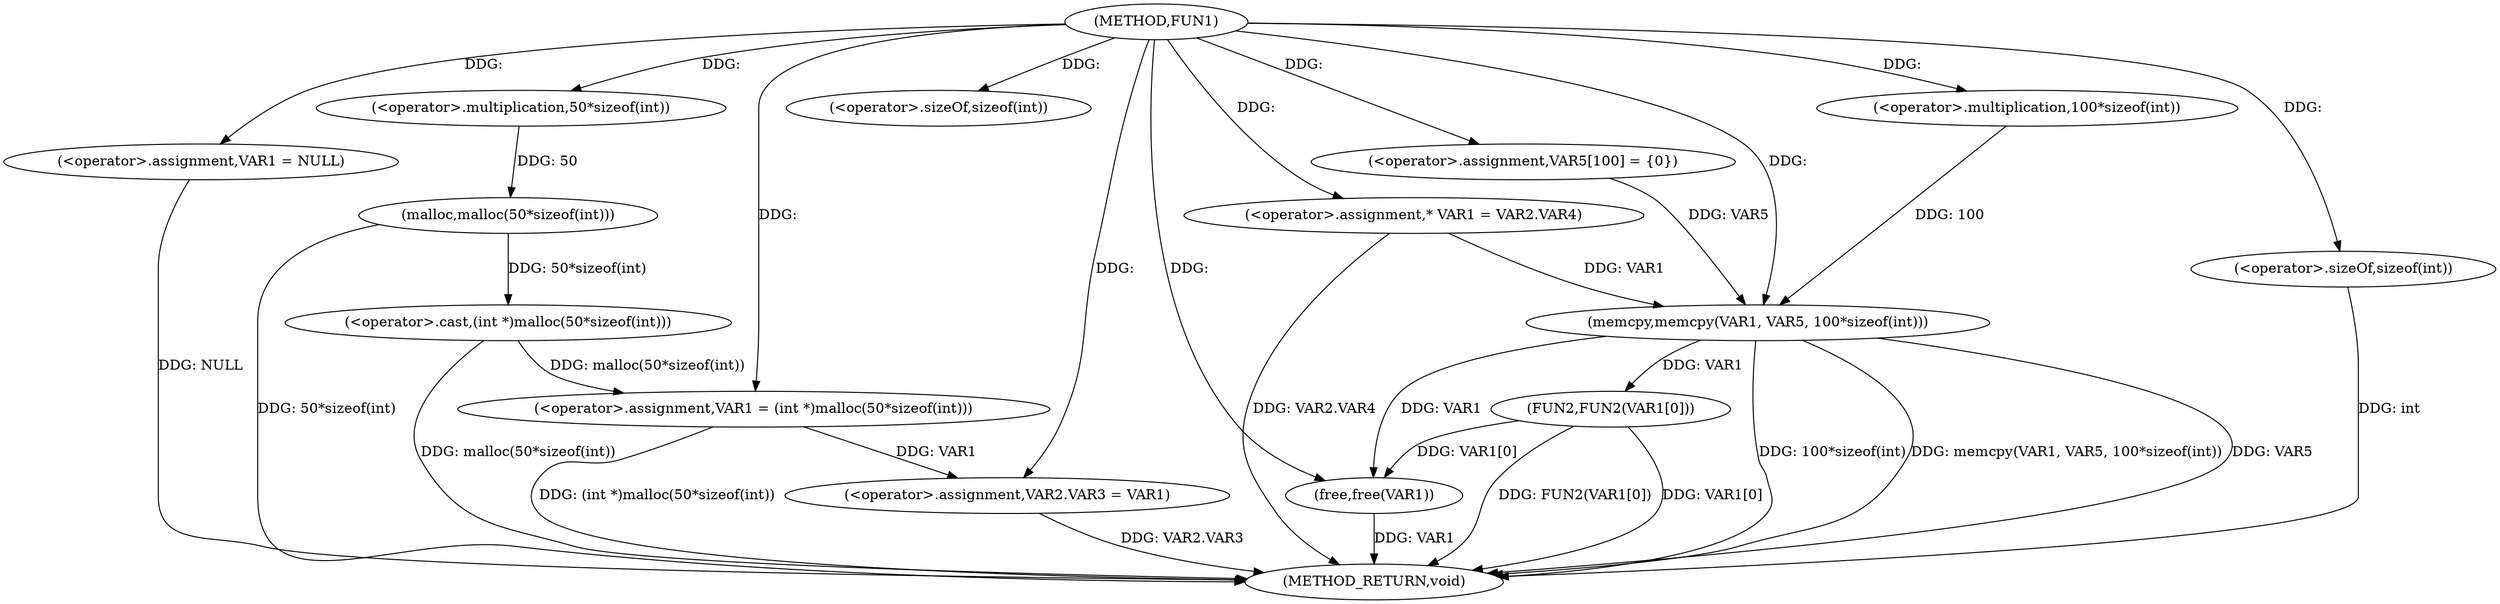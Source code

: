 digraph FUN1 {  
"1000100" [label = "(METHOD,FUN1)" ]
"1000145" [label = "(METHOD_RETURN,void)" ]
"1000104" [label = "(<operator>.assignment,VAR1 = NULL)" ]
"1000107" [label = "(<operator>.assignment,VAR1 = (int *)malloc(50*sizeof(int)))" ]
"1000109" [label = "(<operator>.cast,(int *)malloc(50*sizeof(int)))" ]
"1000111" [label = "(malloc,malloc(50*sizeof(int)))" ]
"1000112" [label = "(<operator>.multiplication,50*sizeof(int))" ]
"1000114" [label = "(<operator>.sizeOf,sizeof(int))" ]
"1000116" [label = "(<operator>.assignment,VAR2.VAR3 = VAR1)" ]
"1000123" [label = "(<operator>.assignment,* VAR1 = VAR2.VAR4)" ]
"1000130" [label = "(<operator>.assignment,VAR5[100] = {0})" ]
"1000132" [label = "(memcpy,memcpy(VAR1, VAR5, 100*sizeof(int)))" ]
"1000135" [label = "(<operator>.multiplication,100*sizeof(int))" ]
"1000137" [label = "(<operator>.sizeOf,sizeof(int))" ]
"1000139" [label = "(FUN2,FUN2(VAR1[0]))" ]
"1000143" [label = "(free,free(VAR1))" ]
  "1000116" -> "1000145"  [ label = "DDG: VAR2.VAR3"] 
  "1000123" -> "1000145"  [ label = "DDG: VAR2.VAR4"] 
  "1000139" -> "1000145"  [ label = "DDG: VAR1[0]"] 
  "1000111" -> "1000145"  [ label = "DDG: 50*sizeof(int)"] 
  "1000132" -> "1000145"  [ label = "DDG: 100*sizeof(int)"] 
  "1000137" -> "1000145"  [ label = "DDG: int"] 
  "1000132" -> "1000145"  [ label = "DDG: memcpy(VAR1, VAR5, 100*sizeof(int))"] 
  "1000139" -> "1000145"  [ label = "DDG: FUN2(VAR1[0])"] 
  "1000143" -> "1000145"  [ label = "DDG: VAR1"] 
  "1000132" -> "1000145"  [ label = "DDG: VAR5"] 
  "1000109" -> "1000145"  [ label = "DDG: malloc(50*sizeof(int))"] 
  "1000104" -> "1000145"  [ label = "DDG: NULL"] 
  "1000107" -> "1000145"  [ label = "DDG: (int *)malloc(50*sizeof(int))"] 
  "1000100" -> "1000104"  [ label = "DDG: "] 
  "1000109" -> "1000107"  [ label = "DDG: malloc(50*sizeof(int))"] 
  "1000100" -> "1000107"  [ label = "DDG: "] 
  "1000111" -> "1000109"  [ label = "DDG: 50*sizeof(int)"] 
  "1000112" -> "1000111"  [ label = "DDG: 50"] 
  "1000100" -> "1000112"  [ label = "DDG: "] 
  "1000100" -> "1000114"  [ label = "DDG: "] 
  "1000107" -> "1000116"  [ label = "DDG: VAR1"] 
  "1000100" -> "1000116"  [ label = "DDG: "] 
  "1000100" -> "1000123"  [ label = "DDG: "] 
  "1000100" -> "1000130"  [ label = "DDG: "] 
  "1000123" -> "1000132"  [ label = "DDG: VAR1"] 
  "1000100" -> "1000132"  [ label = "DDG: "] 
  "1000130" -> "1000132"  [ label = "DDG: VAR5"] 
  "1000135" -> "1000132"  [ label = "DDG: 100"] 
  "1000100" -> "1000135"  [ label = "DDG: "] 
  "1000100" -> "1000137"  [ label = "DDG: "] 
  "1000132" -> "1000139"  [ label = "DDG: VAR1"] 
  "1000139" -> "1000143"  [ label = "DDG: VAR1[0]"] 
  "1000132" -> "1000143"  [ label = "DDG: VAR1"] 
  "1000100" -> "1000143"  [ label = "DDG: "] 
}
